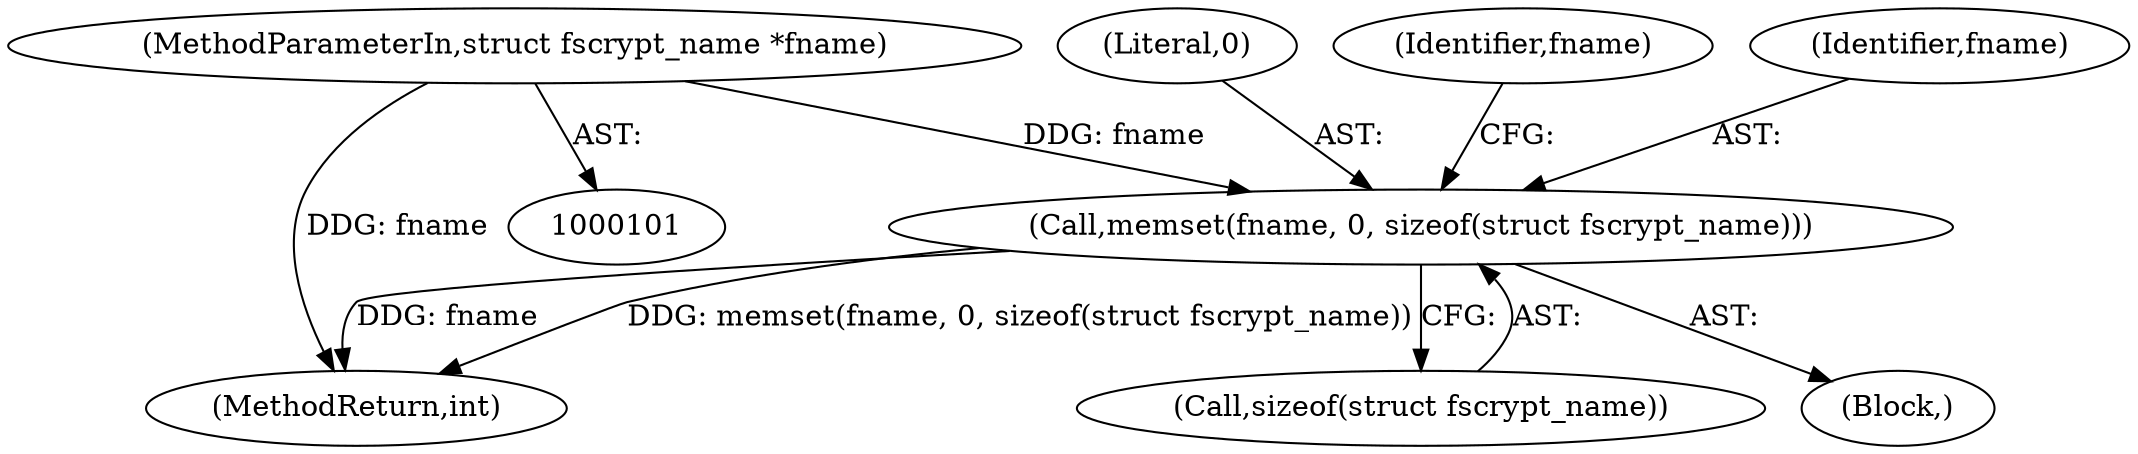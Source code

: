 digraph "0_linux_1b53cf9815bb4744958d41f3795d5d5a1d365e2d_0@API" {
"1000115" [label="(Call,memset(fname, 0, sizeof(struct fscrypt_name)))"];
"1000105" [label="(MethodParameterIn,struct fscrypt_name *fname)"];
"1000117" [label="(Literal,0)"];
"1000122" [label="(Identifier,fname)"];
"1000115" [label="(Call,memset(fname, 0, sizeof(struct fscrypt_name)))"];
"1000116" [label="(Identifier,fname)"];
"1000105" [label="(MethodParameterIn,struct fscrypt_name *fname)"];
"1000377" [label="(MethodReturn,int)"];
"1000118" [label="(Call,sizeof(struct fscrypt_name))"];
"1000106" [label="(Block,)"];
"1000115" -> "1000106"  [label="AST: "];
"1000115" -> "1000118"  [label="CFG: "];
"1000116" -> "1000115"  [label="AST: "];
"1000117" -> "1000115"  [label="AST: "];
"1000118" -> "1000115"  [label="AST: "];
"1000122" -> "1000115"  [label="CFG: "];
"1000115" -> "1000377"  [label="DDG: memset(fname, 0, sizeof(struct fscrypt_name))"];
"1000115" -> "1000377"  [label="DDG: fname"];
"1000105" -> "1000115"  [label="DDG: fname"];
"1000105" -> "1000101"  [label="AST: "];
"1000105" -> "1000377"  [label="DDG: fname"];
}
